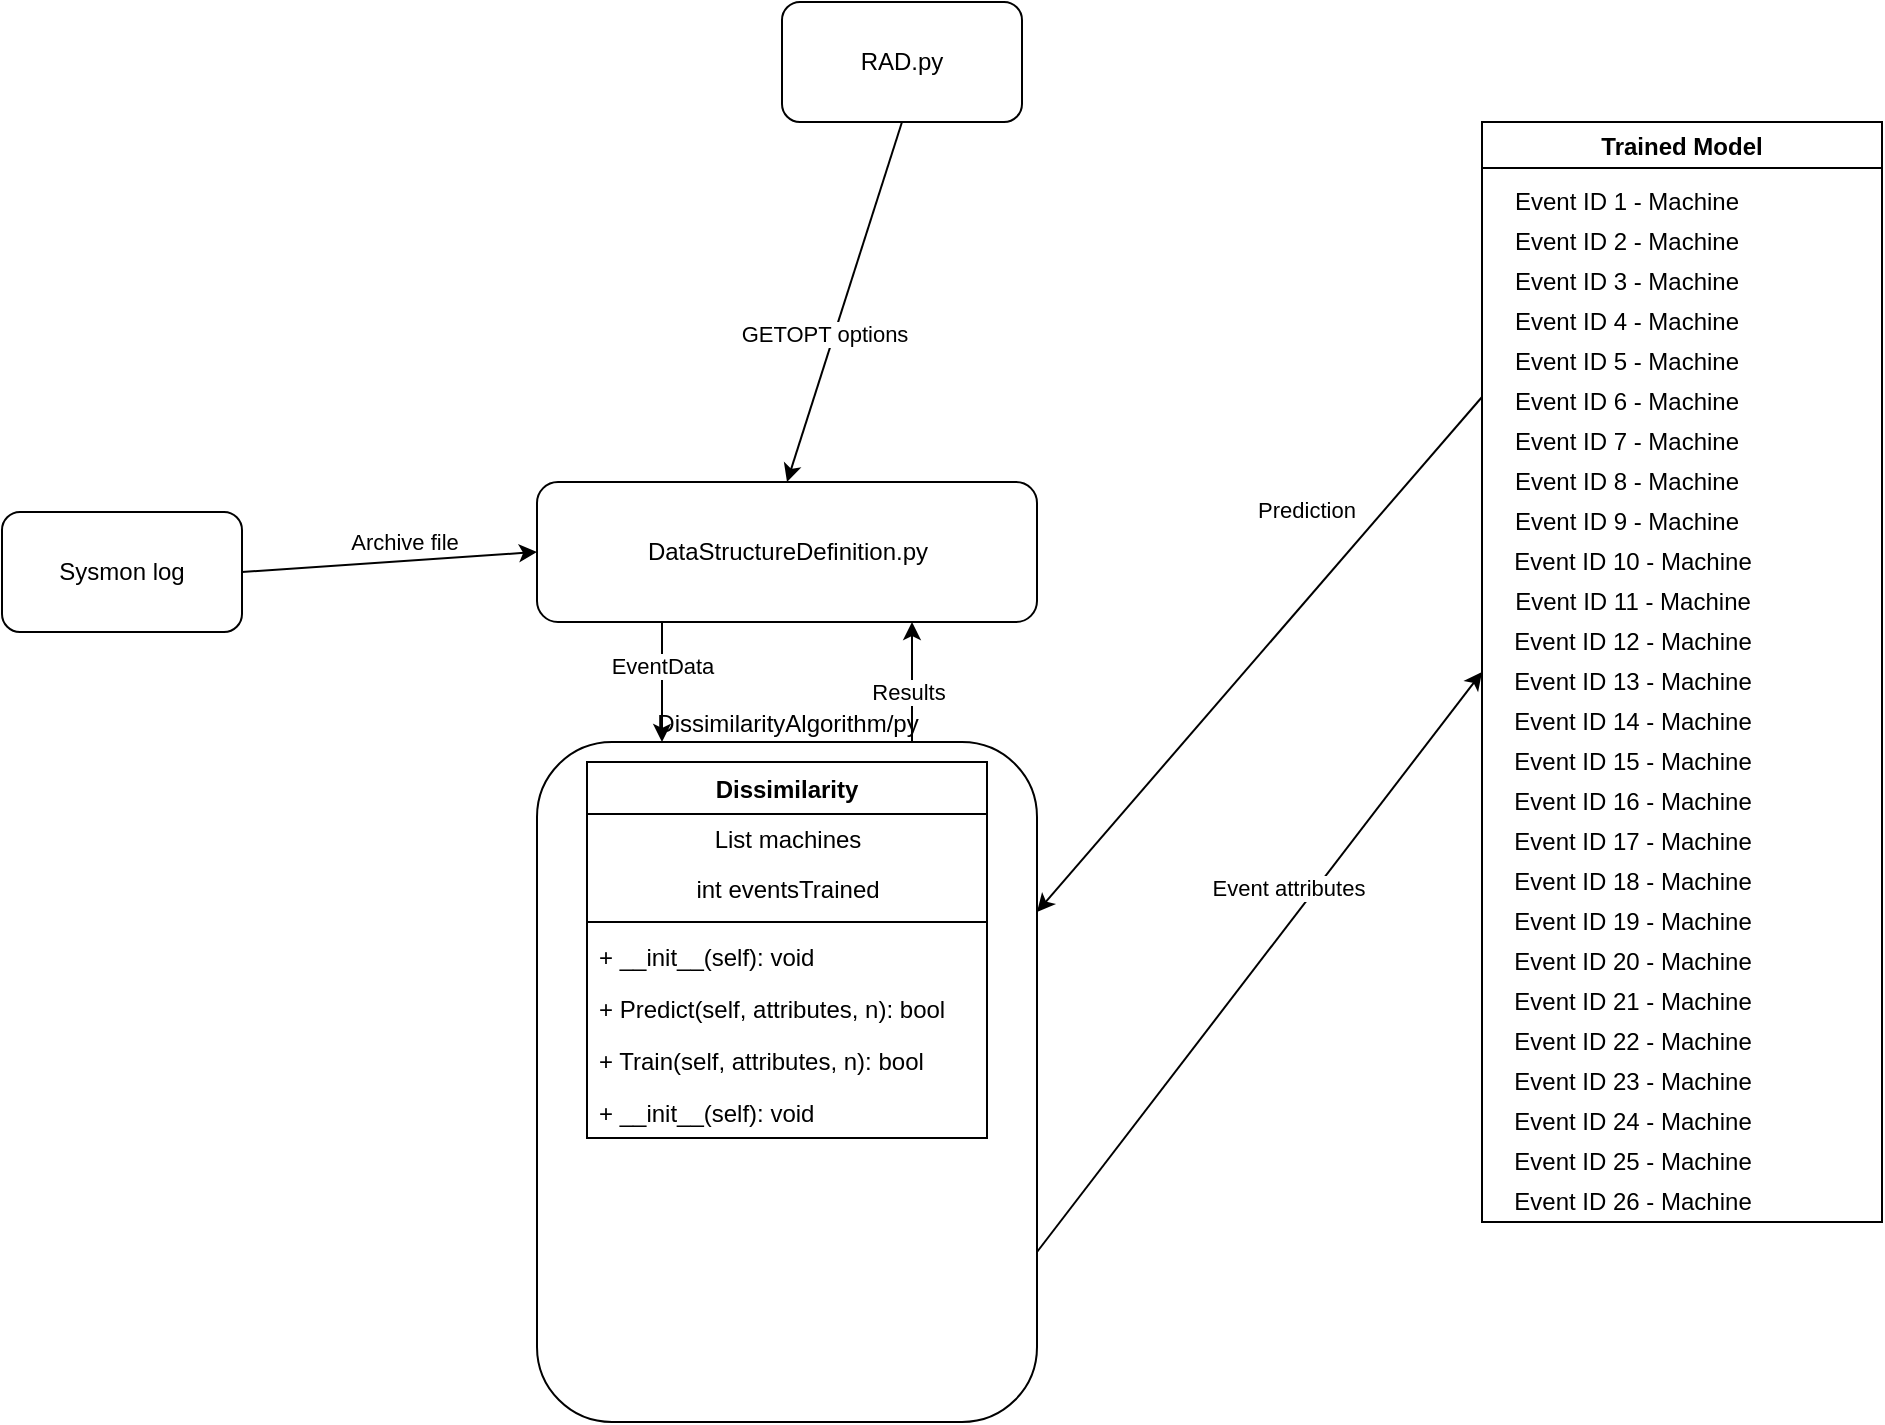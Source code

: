 <mxfile version="17.4.6" type="device"><diagram id="LADMTu0VDniFPp5xi6iQ" name="Page-1"><mxGraphModel dx="1422" dy="786" grid="1" gridSize="10" guides="1" tooltips="1" connect="1" arrows="1" fold="1" page="1" pageScale="1" pageWidth="1100" pageHeight="850" math="0" shadow="0"><root><mxCell id="0"/><mxCell id="1" parent="0"/><mxCell id="jA4Gxq1ATZ3xC2JV2sjk-1" value="Sysmon log" style="rounded=1;whiteSpace=wrap;html=1;" parent="1" vertex="1"><mxGeometry x="100" y="285" width="120" height="60" as="geometry"/></mxCell><mxCell id="jA4Gxq1ATZ3xC2JV2sjk-2" value="" style="endArrow=classic;html=1;rounded=0;exitX=1;exitY=0.5;exitDx=0;exitDy=0;entryX=0;entryY=0.5;entryDx=0;entryDy=0;" parent="1" source="jA4Gxq1ATZ3xC2JV2sjk-1" target="jA4Gxq1ATZ3xC2JV2sjk-3" edge="1"><mxGeometry width="50" height="50" relative="1" as="geometry"><mxPoint x="520" y="330" as="sourcePoint"/><mxPoint x="550" y="150" as="targetPoint"/></mxGeometry></mxCell><mxCell id="jA4Gxq1ATZ3xC2JV2sjk-8" value="Archive file" style="edgeLabel;html=1;align=center;verticalAlign=middle;resizable=0;points=[];" parent="jA4Gxq1ATZ3xC2JV2sjk-2" vertex="1" connectable="0"><mxGeometry x="0.115" y="-3" relative="1" as="geometry"><mxPoint x="-2" y="-13" as="offset"/></mxGeometry></mxCell><mxCell id="jA4Gxq1ATZ3xC2JV2sjk-3" value="DataStructureDefinition.py" style="rounded=1;whiteSpace=wrap;html=1;" parent="1" vertex="1"><mxGeometry x="367.5" y="270" width="250" height="70" as="geometry"/></mxCell><mxCell id="jA4Gxq1ATZ3xC2JV2sjk-4" value="RAD.py" style="rounded=1;whiteSpace=wrap;html=1;" parent="1" vertex="1"><mxGeometry x="490" y="30" width="120" height="60" as="geometry"/></mxCell><mxCell id="jA4Gxq1ATZ3xC2JV2sjk-6" value="" style="endArrow=classic;html=1;rounded=0;exitX=0.5;exitY=1;exitDx=0;exitDy=0;entryX=0.5;entryY=0;entryDx=0;entryDy=0;" parent="1" source="jA4Gxq1ATZ3xC2JV2sjk-4" target="jA4Gxq1ATZ3xC2JV2sjk-3" edge="1"><mxGeometry width="50" height="50" relative="1" as="geometry"><mxPoint x="520" y="430" as="sourcePoint"/><mxPoint x="570" y="380" as="targetPoint"/></mxGeometry></mxCell><mxCell id="jA4Gxq1ATZ3xC2JV2sjk-9" value="GETOPT options" style="edgeLabel;html=1;align=center;verticalAlign=middle;resizable=0;points=[];" parent="jA4Gxq1ATZ3xC2JV2sjk-6" vertex="1" connectable="0"><mxGeometry x="0.371" y="1" relative="1" as="geometry"><mxPoint x="-1" y="-18" as="offset"/></mxGeometry></mxCell><mxCell id="jA4Gxq1ATZ3xC2JV2sjk-7" value="" style="endArrow=classic;html=1;rounded=0;exitX=0.25;exitY=1;exitDx=0;exitDy=0;entryX=0.25;entryY=0;entryDx=0;entryDy=0;" parent="1" source="jA4Gxq1ATZ3xC2JV2sjk-3" target="jA4Gxq1ATZ3xC2JV2sjk-11" edge="1"><mxGeometry width="50" height="50" relative="1" as="geometry"><mxPoint x="520" y="430" as="sourcePoint"/><mxPoint x="550" y="330" as="targetPoint"/></mxGeometry></mxCell><mxCell id="jA4Gxq1ATZ3xC2JV2sjk-10" value="EventData" style="edgeLabel;html=1;align=center;verticalAlign=middle;resizable=0;points=[];" parent="jA4Gxq1ATZ3xC2JV2sjk-7" vertex="1" connectable="0"><mxGeometry x="0.418" y="1" relative="1" as="geometry"><mxPoint x="-1" y="-21" as="offset"/></mxGeometry></mxCell><mxCell id="jA4Gxq1ATZ3xC2JV2sjk-11" value="DissimilarityAlgorithm/py" style="rounded=1;whiteSpace=wrap;html=1;labelPosition=center;verticalLabelPosition=top;align=center;verticalAlign=bottom;" parent="1" vertex="1"><mxGeometry x="367.5" y="400" width="250" height="340" as="geometry"/></mxCell><mxCell id="jA4Gxq1ATZ3xC2JV2sjk-12" value="" style="endArrow=classic;html=1;rounded=0;exitX=0.75;exitY=0;exitDx=0;exitDy=0;entryX=0.75;entryY=1;entryDx=0;entryDy=0;" parent="1" source="jA4Gxq1ATZ3xC2JV2sjk-11" target="jA4Gxq1ATZ3xC2JV2sjk-3" edge="1"><mxGeometry width="50" height="50" relative="1" as="geometry"><mxPoint x="520" y="420" as="sourcePoint"/><mxPoint x="570" y="370" as="targetPoint"/></mxGeometry></mxCell><mxCell id="jA4Gxq1ATZ3xC2JV2sjk-19" value="Results" style="edgeLabel;html=1;align=center;verticalAlign=middle;resizable=0;points=[];" parent="jA4Gxq1ATZ3xC2JV2sjk-12" vertex="1" connectable="0"><mxGeometry x="0.24" y="-2" relative="1" as="geometry"><mxPoint x="-4" y="12" as="offset"/></mxGeometry></mxCell><mxCell id="jA4Gxq1ATZ3xC2JV2sjk-14" value="Trained Model" style="swimlane;" parent="1" vertex="1"><mxGeometry x="840" y="90" width="200" height="550" as="geometry"/></mxCell><mxCell id="jA4Gxq1ATZ3xC2JV2sjk-20" value="Event ID 1 - Machine" style="text;html=1;align=center;verticalAlign=middle;resizable=0;points=[];autosize=1;strokeColor=none;fillColor=none;" parent="jA4Gxq1ATZ3xC2JV2sjk-14" vertex="1"><mxGeometry x="7" y="30" width="130" height="20" as="geometry"/></mxCell><mxCell id="jA4Gxq1ATZ3xC2JV2sjk-21" value="Event ID 2 - Machine" style="text;html=1;align=center;verticalAlign=middle;resizable=0;points=[];autosize=1;strokeColor=none;fillColor=none;" parent="jA4Gxq1ATZ3xC2JV2sjk-14" vertex="1"><mxGeometry x="7" y="50" width="130" height="20" as="geometry"/></mxCell><mxCell id="jA4Gxq1ATZ3xC2JV2sjk-22" value="Event ID 3&amp;nbsp;- Machine" style="text;html=1;align=center;verticalAlign=middle;resizable=0;points=[];autosize=1;strokeColor=none;fillColor=none;" parent="jA4Gxq1ATZ3xC2JV2sjk-14" vertex="1"><mxGeometry x="7" y="70" width="130" height="20" as="geometry"/></mxCell><mxCell id="jA4Gxq1ATZ3xC2JV2sjk-23" value="Event ID 4 - Machine" style="text;html=1;align=center;verticalAlign=middle;resizable=0;points=[];autosize=1;strokeColor=none;fillColor=none;" parent="jA4Gxq1ATZ3xC2JV2sjk-14" vertex="1"><mxGeometry x="7" y="90" width="130" height="20" as="geometry"/></mxCell><mxCell id="jA4Gxq1ATZ3xC2JV2sjk-24" value="Event ID 5 - Machine" style="text;html=1;align=center;verticalAlign=middle;resizable=0;points=[];autosize=1;strokeColor=none;fillColor=none;" parent="jA4Gxq1ATZ3xC2JV2sjk-14" vertex="1"><mxGeometry x="7" y="110" width="130" height="20" as="geometry"/></mxCell><mxCell id="jA4Gxq1ATZ3xC2JV2sjk-25" value="Event ID 6 - Machine" style="text;html=1;align=center;verticalAlign=middle;resizable=0;points=[];autosize=1;strokeColor=none;fillColor=none;" parent="jA4Gxq1ATZ3xC2JV2sjk-14" vertex="1"><mxGeometry x="7" y="130" width="130" height="20" as="geometry"/></mxCell><mxCell id="jA4Gxq1ATZ3xC2JV2sjk-26" value="Event ID 7 - Machine" style="text;html=1;align=center;verticalAlign=middle;resizable=0;points=[];autosize=1;strokeColor=none;fillColor=none;" parent="jA4Gxq1ATZ3xC2JV2sjk-14" vertex="1"><mxGeometry x="7" y="150" width="130" height="20" as="geometry"/></mxCell><mxCell id="jA4Gxq1ATZ3xC2JV2sjk-27" value="Event ID 8 - Machine" style="text;html=1;align=center;verticalAlign=middle;resizable=0;points=[];autosize=1;strokeColor=none;fillColor=none;" parent="jA4Gxq1ATZ3xC2JV2sjk-14" vertex="1"><mxGeometry x="7" y="170" width="130" height="20" as="geometry"/></mxCell><mxCell id="jA4Gxq1ATZ3xC2JV2sjk-28" value="Event ID 9 - Machine" style="text;html=1;align=center;verticalAlign=middle;resizable=0;points=[];autosize=1;strokeColor=none;fillColor=none;" parent="jA4Gxq1ATZ3xC2JV2sjk-14" vertex="1"><mxGeometry x="7" y="190" width="130" height="20" as="geometry"/></mxCell><mxCell id="jA4Gxq1ATZ3xC2JV2sjk-29" value="Event ID 10 - Machine" style="text;html=1;align=center;verticalAlign=middle;resizable=0;points=[];autosize=1;strokeColor=none;fillColor=none;" parent="jA4Gxq1ATZ3xC2JV2sjk-14" vertex="1"><mxGeometry x="10" y="210" width="130" height="20" as="geometry"/></mxCell><mxCell id="jA4Gxq1ATZ3xC2JV2sjk-30" value="Event ID 11 - Machine" style="text;html=1;align=center;verticalAlign=middle;resizable=0;points=[];autosize=1;strokeColor=none;fillColor=none;" parent="jA4Gxq1ATZ3xC2JV2sjk-14" vertex="1"><mxGeometry x="10" y="230" width="130" height="20" as="geometry"/></mxCell><mxCell id="jA4Gxq1ATZ3xC2JV2sjk-31" value="Event ID 12 - Machine" style="text;html=1;align=center;verticalAlign=middle;resizable=0;points=[];autosize=1;strokeColor=none;fillColor=none;" parent="jA4Gxq1ATZ3xC2JV2sjk-14" vertex="1"><mxGeometry x="10" y="250" width="130" height="20" as="geometry"/></mxCell><mxCell id="jA4Gxq1ATZ3xC2JV2sjk-32" value="Event ID 13 - Machine" style="text;html=1;align=center;verticalAlign=middle;resizable=0;points=[];autosize=1;strokeColor=none;fillColor=none;" parent="jA4Gxq1ATZ3xC2JV2sjk-14" vertex="1"><mxGeometry x="10" y="270" width="130" height="20" as="geometry"/></mxCell><mxCell id="jA4Gxq1ATZ3xC2JV2sjk-33" value="Event ID 14 - Machine" style="text;html=1;align=center;verticalAlign=middle;resizable=0;points=[];autosize=1;strokeColor=none;fillColor=none;" parent="jA4Gxq1ATZ3xC2JV2sjk-14" vertex="1"><mxGeometry x="10" y="290" width="130" height="20" as="geometry"/></mxCell><mxCell id="jA4Gxq1ATZ3xC2JV2sjk-34" value="Event ID 15 - Machine" style="text;html=1;align=center;verticalAlign=middle;resizable=0;points=[];autosize=1;strokeColor=none;fillColor=none;" parent="jA4Gxq1ATZ3xC2JV2sjk-14" vertex="1"><mxGeometry x="10" y="310" width="130" height="20" as="geometry"/></mxCell><mxCell id="jA4Gxq1ATZ3xC2JV2sjk-35" value="Event ID 16 - Machine" style="text;html=1;align=center;verticalAlign=middle;resizable=0;points=[];autosize=1;strokeColor=none;fillColor=none;" parent="jA4Gxq1ATZ3xC2JV2sjk-14" vertex="1"><mxGeometry x="10" y="330" width="130" height="20" as="geometry"/></mxCell><mxCell id="jA4Gxq1ATZ3xC2JV2sjk-36" value="Event ID 17 - Machine" style="text;html=1;align=center;verticalAlign=middle;resizable=0;points=[];autosize=1;strokeColor=none;fillColor=none;" parent="jA4Gxq1ATZ3xC2JV2sjk-14" vertex="1"><mxGeometry x="10" y="350" width="130" height="20" as="geometry"/></mxCell><mxCell id="jA4Gxq1ATZ3xC2JV2sjk-37" value="Event ID 18 - Machine" style="text;html=1;align=center;verticalAlign=middle;resizable=0;points=[];autosize=1;strokeColor=none;fillColor=none;" parent="jA4Gxq1ATZ3xC2JV2sjk-14" vertex="1"><mxGeometry x="10" y="370" width="130" height="20" as="geometry"/></mxCell><mxCell id="jA4Gxq1ATZ3xC2JV2sjk-38" value="Event ID 19 - Machine" style="text;html=1;align=center;verticalAlign=middle;resizable=0;points=[];autosize=1;strokeColor=none;fillColor=none;" parent="jA4Gxq1ATZ3xC2JV2sjk-14" vertex="1"><mxGeometry x="10" y="390" width="130" height="20" as="geometry"/></mxCell><mxCell id="jA4Gxq1ATZ3xC2JV2sjk-39" value="Event ID 20 - Machine" style="text;html=1;align=center;verticalAlign=middle;resizable=0;points=[];autosize=1;strokeColor=none;fillColor=none;" parent="jA4Gxq1ATZ3xC2JV2sjk-14" vertex="1"><mxGeometry x="10" y="410" width="130" height="20" as="geometry"/></mxCell><mxCell id="jA4Gxq1ATZ3xC2JV2sjk-40" value="Event ID 21 - Machine" style="text;html=1;align=center;verticalAlign=middle;resizable=0;points=[];autosize=1;strokeColor=none;fillColor=none;" parent="jA4Gxq1ATZ3xC2JV2sjk-14" vertex="1"><mxGeometry x="10" y="430" width="130" height="20" as="geometry"/></mxCell><mxCell id="jA4Gxq1ATZ3xC2JV2sjk-41" value="Event ID 22 - Machine" style="text;html=1;align=center;verticalAlign=middle;resizable=0;points=[];autosize=1;strokeColor=none;fillColor=none;" parent="jA4Gxq1ATZ3xC2JV2sjk-14" vertex="1"><mxGeometry x="10" y="450" width="130" height="20" as="geometry"/></mxCell><mxCell id="jA4Gxq1ATZ3xC2JV2sjk-42" value="Event ID 23 - Machine" style="text;html=1;align=center;verticalAlign=middle;resizable=0;points=[];autosize=1;strokeColor=none;fillColor=none;" parent="jA4Gxq1ATZ3xC2JV2sjk-14" vertex="1"><mxGeometry x="10" y="470" width="130" height="20" as="geometry"/></mxCell><mxCell id="jA4Gxq1ATZ3xC2JV2sjk-43" value="Event ID 24 - Machine" style="text;html=1;align=center;verticalAlign=middle;resizable=0;points=[];autosize=1;strokeColor=none;fillColor=none;" parent="jA4Gxq1ATZ3xC2JV2sjk-14" vertex="1"><mxGeometry x="10" y="490" width="130" height="20" as="geometry"/></mxCell><mxCell id="jA4Gxq1ATZ3xC2JV2sjk-46" value="Event ID 25 - Machine" style="text;html=1;align=center;verticalAlign=middle;resizable=0;points=[];autosize=1;strokeColor=none;fillColor=none;" parent="jA4Gxq1ATZ3xC2JV2sjk-14" vertex="1"><mxGeometry x="10" y="510" width="130" height="20" as="geometry"/></mxCell><mxCell id="jA4Gxq1ATZ3xC2JV2sjk-47" value="Event ID 26 - Machine" style="text;html=1;align=center;verticalAlign=middle;resizable=0;points=[];autosize=1;strokeColor=none;fillColor=none;" parent="jA4Gxq1ATZ3xC2JV2sjk-14" vertex="1"><mxGeometry x="10" y="530" width="130" height="20" as="geometry"/></mxCell><mxCell id="jA4Gxq1ATZ3xC2JV2sjk-15" value="" style="endArrow=classic;html=1;rounded=0;exitX=1;exitY=0.75;exitDx=0;exitDy=0;entryX=0;entryY=0.5;entryDx=0;entryDy=0;" parent="1" source="jA4Gxq1ATZ3xC2JV2sjk-11" target="jA4Gxq1ATZ3xC2JV2sjk-14" edge="1"><mxGeometry width="50" height="50" relative="1" as="geometry"><mxPoint x="520" y="420" as="sourcePoint"/><mxPoint x="570" y="370" as="targetPoint"/></mxGeometry></mxCell><mxCell id="jA4Gxq1ATZ3xC2JV2sjk-16" value="Event attributes" style="edgeLabel;html=1;align=center;verticalAlign=middle;resizable=0;points=[];" parent="jA4Gxq1ATZ3xC2JV2sjk-15" vertex="1" connectable="0"><mxGeometry x="0.355" y="-1" relative="1" as="geometry"><mxPoint x="-26" y="14" as="offset"/></mxGeometry></mxCell><mxCell id="jA4Gxq1ATZ3xC2JV2sjk-17" value="" style="endArrow=classic;html=1;rounded=0;entryX=1;entryY=0.25;entryDx=0;entryDy=0;exitX=0;exitY=0.25;exitDx=0;exitDy=0;" parent="1" target="jA4Gxq1ATZ3xC2JV2sjk-11" edge="1" source="jA4Gxq1ATZ3xC2JV2sjk-14"><mxGeometry width="50" height="50" relative="1" as="geometry"><mxPoint x="770" y="335" as="sourcePoint"/><mxPoint x="570" y="370" as="targetPoint"/></mxGeometry></mxCell><mxCell id="jA4Gxq1ATZ3xC2JV2sjk-18" value="Prediction" style="edgeLabel;html=1;align=center;verticalAlign=middle;resizable=0;points=[];" parent="jA4Gxq1ATZ3xC2JV2sjk-17" vertex="1" connectable="0"><mxGeometry x="-0.456" y="-3" relative="1" as="geometry"><mxPoint x="-26" y="-12" as="offset"/></mxGeometry></mxCell><mxCell id="ux1Z7qCBMkjuRKFbPE3f-5" value="Dissimilarity" style="swimlane;fontStyle=1;align=center;verticalAlign=top;childLayout=stackLayout;horizontal=1;startSize=26;horizontalStack=0;resizeParent=1;resizeParentMax=0;resizeLast=0;collapsible=1;marginBottom=0;" vertex="1" parent="1"><mxGeometry x="392.5" y="410" width="200" height="188" as="geometry"/></mxCell><mxCell id="ux1Z7qCBMkjuRKFbPE3f-9" value="List machines" style="text;html=1;strokeColor=none;fillColor=none;align=center;verticalAlign=middle;spacingLeft=4;spacingRight=4;overflow=hidden;rotatable=0;points=[[0,0.5],[1,0.5]];portConstraint=eastwest;" vertex="1" parent="ux1Z7qCBMkjuRKFbPE3f-5"><mxGeometry y="26" width="200" height="25" as="geometry"/></mxCell><mxCell id="ux1Z7qCBMkjuRKFbPE3f-4" value="int eventsTrained" style="text;html=1;strokeColor=none;fillColor=none;align=center;verticalAlign=middle;spacingLeft=4;spacingRight=4;overflow=hidden;rotatable=0;points=[[0,0.5],[1,0.5]];portConstraint=eastwest;" vertex="1" parent="ux1Z7qCBMkjuRKFbPE3f-5"><mxGeometry y="51" width="200" height="25" as="geometry"/></mxCell><mxCell id="ux1Z7qCBMkjuRKFbPE3f-7" value="" style="line;strokeWidth=1;fillColor=none;align=left;verticalAlign=middle;spacingTop=-1;spacingLeft=3;spacingRight=3;rotatable=0;labelPosition=right;points=[];portConstraint=eastwest;" vertex="1" parent="ux1Z7qCBMkjuRKFbPE3f-5"><mxGeometry y="76" width="200" height="8" as="geometry"/></mxCell><mxCell id="ux1Z7qCBMkjuRKFbPE3f-10" value="+ __init__(self): void" style="text;strokeColor=none;fillColor=none;align=left;verticalAlign=top;spacingLeft=4;spacingRight=4;overflow=hidden;rotatable=0;points=[[0,0.5],[1,0.5]];portConstraint=eastwest;" vertex="1" parent="ux1Z7qCBMkjuRKFbPE3f-5"><mxGeometry y="84" width="200" height="26" as="geometry"/></mxCell><mxCell id="ux1Z7qCBMkjuRKFbPE3f-8" value="+ Predict(self, attributes, n): bool" style="text;strokeColor=none;fillColor=none;align=left;verticalAlign=top;spacingLeft=4;spacingRight=4;overflow=hidden;rotatable=0;points=[[0,0.5],[1,0.5]];portConstraint=eastwest;" vertex="1" parent="ux1Z7qCBMkjuRKFbPE3f-5"><mxGeometry y="110" width="200" height="26" as="geometry"/></mxCell><mxCell id="ux1Z7qCBMkjuRKFbPE3f-11" value="+ Train(self, attributes, n): bool" style="text;strokeColor=none;fillColor=none;align=left;verticalAlign=top;spacingLeft=4;spacingRight=4;overflow=hidden;rotatable=0;points=[[0,0.5],[1,0.5]];portConstraint=eastwest;" vertex="1" parent="ux1Z7qCBMkjuRKFbPE3f-5"><mxGeometry y="136" width="200" height="26" as="geometry"/></mxCell><mxCell id="ux1Z7qCBMkjuRKFbPE3f-12" value="+ __init__(self): void" style="text;strokeColor=none;fillColor=none;align=left;verticalAlign=top;spacingLeft=4;spacingRight=4;overflow=hidden;rotatable=0;points=[[0,0.5],[1,0.5]];portConstraint=eastwest;" vertex="1" parent="ux1Z7qCBMkjuRKFbPE3f-5"><mxGeometry y="162" width="200" height="26" as="geometry"/></mxCell><mxCell id="ux1Z7qCBMkjuRKFbPE3f-13" style="edgeStyle=orthogonalEdgeStyle;rounded=0;orthogonalLoop=1;jettySize=auto;html=1;exitX=0.5;exitY=1;exitDx=0;exitDy=0;" edge="1" parent="1" source="jA4Gxq1ATZ3xC2JV2sjk-3" target="jA4Gxq1ATZ3xC2JV2sjk-3"><mxGeometry relative="1" as="geometry"/></mxCell></root></mxGraphModel></diagram></mxfile>
